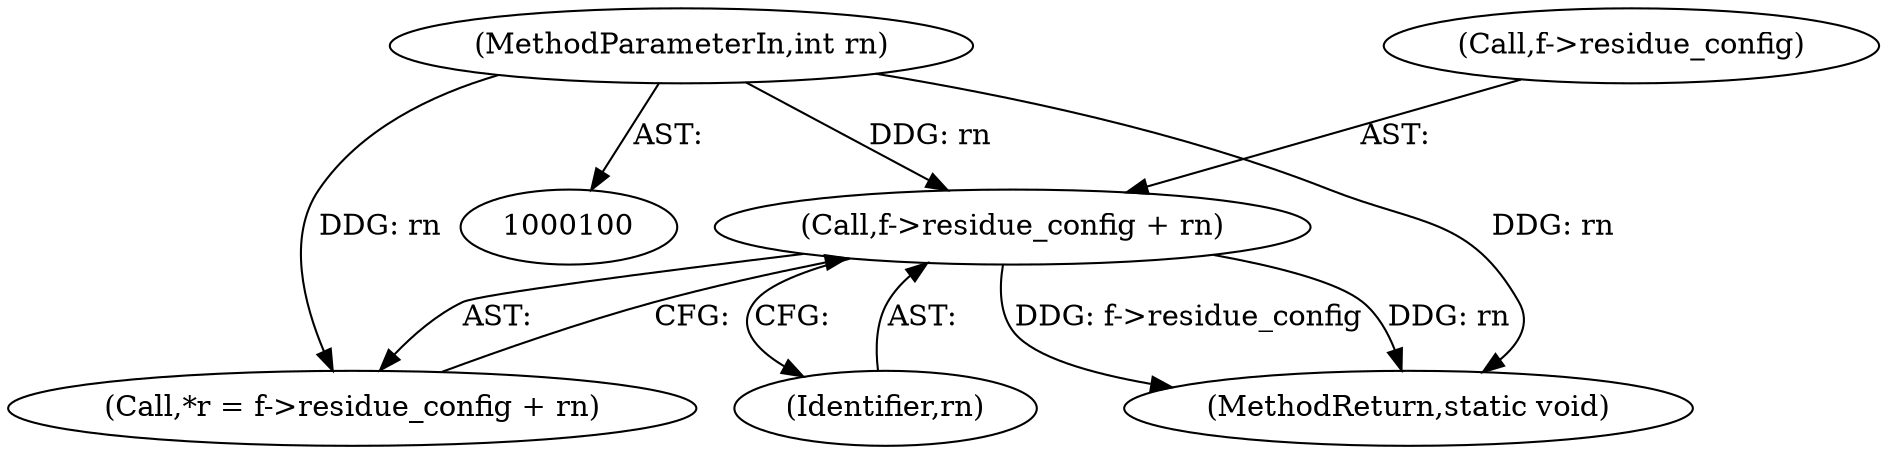 digraph "0_stb_244d83bc3d859293f55812d48b3db168e581f6ab@pointer" {
"1000114" [label="(Call,f->residue_config + rn)"];
"1000105" [label="(MethodParameterIn,int rn)"];
"1000105" [label="(MethodParameterIn,int rn)"];
"1000112" [label="(Call,*r = f->residue_config + rn)"];
"1000118" [label="(Identifier,rn)"];
"1000114" [label="(Call,f->residue_config + rn)"];
"1000115" [label="(Call,f->residue_config)"];
"1000967" [label="(MethodReturn,static void)"];
"1000114" -> "1000112"  [label="AST: "];
"1000114" -> "1000118"  [label="CFG: "];
"1000115" -> "1000114"  [label="AST: "];
"1000118" -> "1000114"  [label="AST: "];
"1000112" -> "1000114"  [label="CFG: "];
"1000114" -> "1000967"  [label="DDG: f->residue_config"];
"1000114" -> "1000967"  [label="DDG: rn"];
"1000105" -> "1000114"  [label="DDG: rn"];
"1000105" -> "1000100"  [label="AST: "];
"1000105" -> "1000967"  [label="DDG: rn"];
"1000105" -> "1000112"  [label="DDG: rn"];
}
